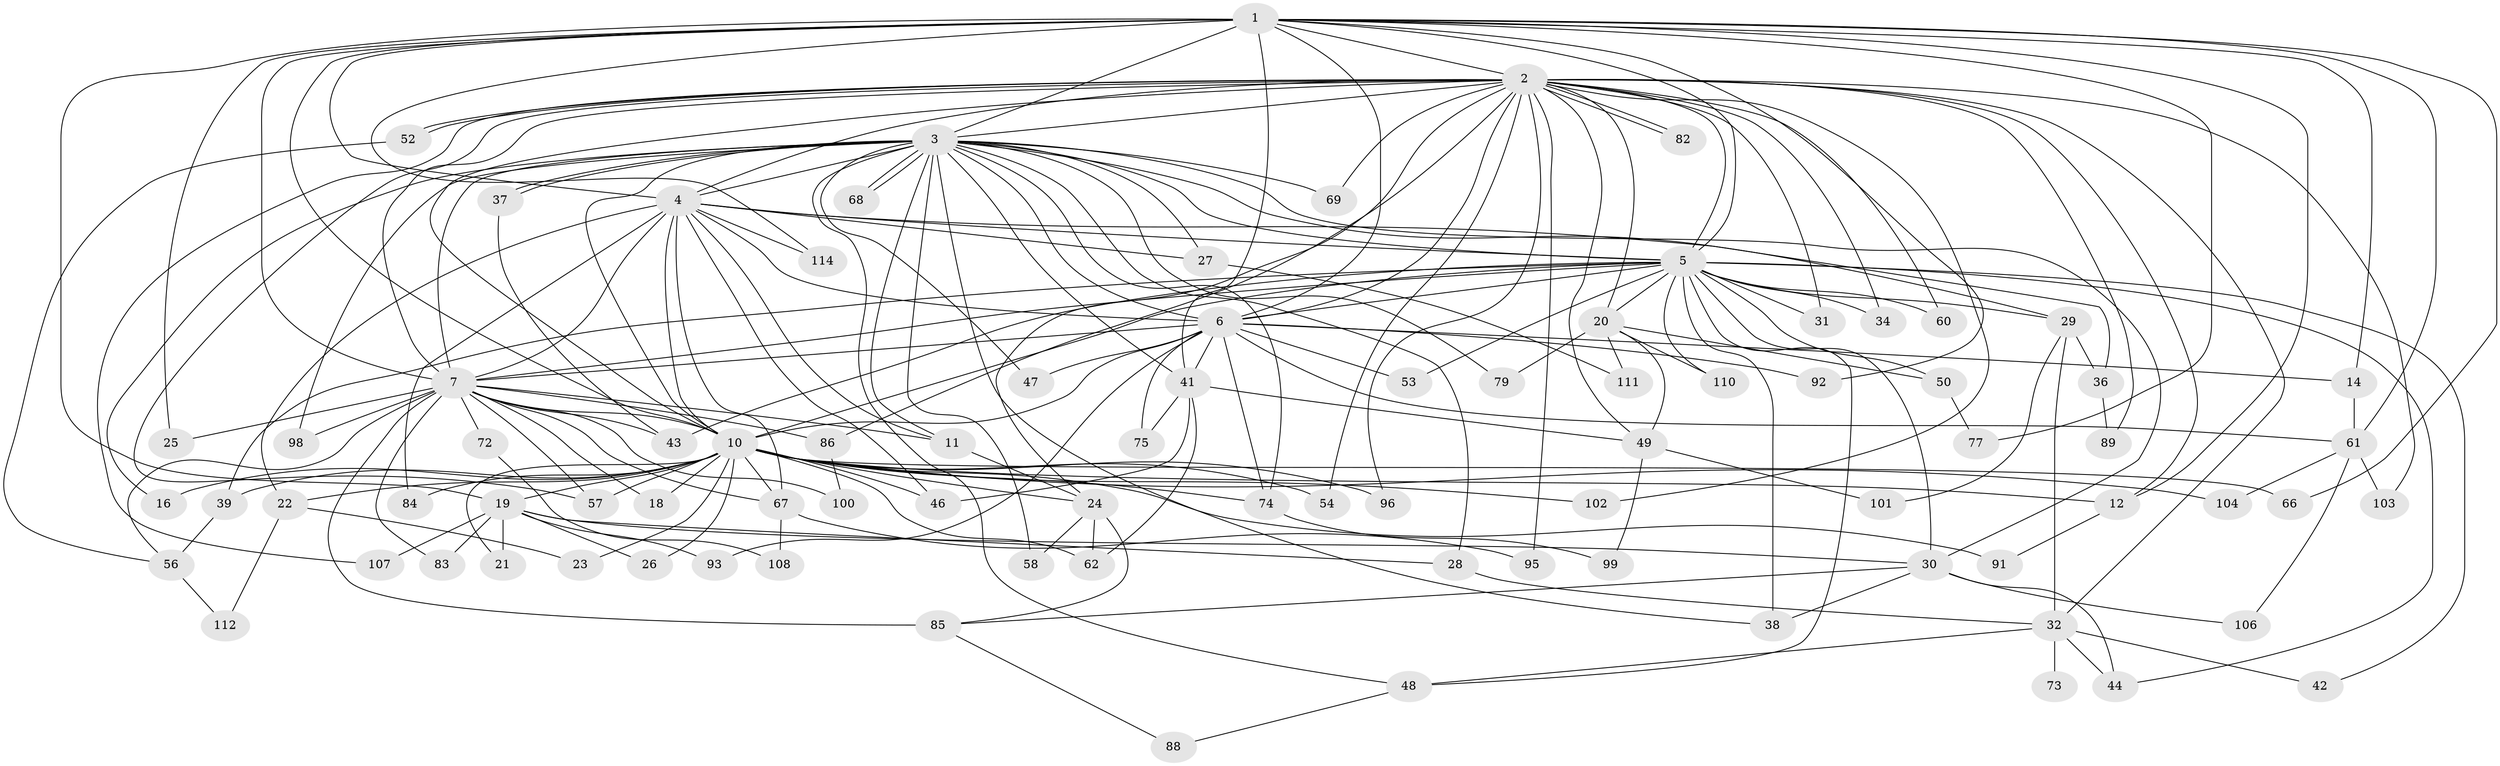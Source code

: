 // original degree distribution, {20: 0.008771929824561403, 28: 0.008771929824561403, 29: 0.008771929824561403, 18: 0.008771929824561403, 16: 0.008771929824561403, 19: 0.008771929824561403, 10: 0.008771929824561403, 17: 0.008771929824561403, 22: 0.008771929824561403, 31: 0.008771929824561403, 4: 0.08771929824561403, 2: 0.5263157894736842, 3: 0.21052631578947367, 8: 0.008771929824561403, 9: 0.008771929824561403, 5: 0.02631578947368421, 6: 0.02631578947368421, 7: 0.017543859649122806}
// Generated by graph-tools (version 1.1) at 2025/10/02/27/25 16:10:56]
// undirected, 86 vertices, 201 edges
graph export_dot {
graph [start="1"]
  node [color=gray90,style=filled];
  1 [super="+40"];
  2 [super="+15"];
  3 [super="+13"];
  4 [super="+45"];
  5 [super="+8"];
  6 [super="+113"];
  7 [super="+9"];
  10 [super="+70"];
  11 [super="+17"];
  12 [super="+76"];
  14;
  16;
  18;
  19 [super="+64"];
  20 [super="+33"];
  21;
  22;
  23;
  24 [super="+109"];
  25;
  26;
  27;
  28;
  29;
  30 [super="+59"];
  31;
  32 [super="+35"];
  34;
  36;
  37;
  38 [super="+81"];
  39;
  41 [super="+55"];
  42;
  43 [super="+97"];
  44 [super="+94"];
  46 [super="+105"];
  47;
  48 [super="+51"];
  49 [super="+71"];
  50;
  52;
  53;
  54;
  56 [super="+90"];
  57 [super="+63"];
  58;
  60;
  61 [super="+65"];
  62;
  66;
  67 [super="+80"];
  68;
  69;
  72;
  73;
  74 [super="+78"];
  75;
  77;
  79;
  82;
  83;
  84;
  85 [super="+87"];
  86;
  88;
  89;
  91;
  92;
  93;
  95;
  96;
  98;
  99;
  100;
  101;
  102;
  103;
  104;
  106;
  107;
  108;
  110;
  111;
  112;
  114;
  1 -- 2;
  1 -- 3;
  1 -- 4 [weight=2];
  1 -- 5 [weight=2];
  1 -- 6;
  1 -- 7 [weight=2];
  1 -- 10;
  1 -- 12;
  1 -- 14;
  1 -- 19 [weight=2];
  1 -- 25;
  1 -- 66;
  1 -- 77;
  1 -- 114;
  1 -- 92;
  1 -- 61;
  1 -- 41;
  2 -- 3;
  2 -- 4;
  2 -- 5 [weight=2];
  2 -- 6 [weight=2];
  2 -- 7 [weight=2];
  2 -- 10;
  2 -- 20;
  2 -- 24;
  2 -- 31;
  2 -- 34;
  2 -- 49;
  2 -- 52;
  2 -- 52;
  2 -- 57;
  2 -- 60;
  2 -- 82;
  2 -- 82;
  2 -- 86;
  2 -- 95;
  2 -- 103;
  2 -- 107;
  2 -- 96;
  2 -- 69;
  2 -- 102;
  2 -- 54;
  2 -- 89;
  2 -- 12;
  2 -- 32;
  3 -- 4;
  3 -- 5 [weight=2];
  3 -- 6;
  3 -- 7 [weight=2];
  3 -- 10 [weight=2];
  3 -- 11;
  3 -- 16;
  3 -- 27;
  3 -- 28;
  3 -- 29;
  3 -- 30;
  3 -- 37;
  3 -- 37;
  3 -- 41;
  3 -- 47;
  3 -- 58;
  3 -- 68;
  3 -- 68;
  3 -- 69;
  3 -- 74;
  3 -- 79;
  3 -- 98;
  3 -- 48;
  3 -- 38;
  4 -- 5 [weight=2];
  4 -- 6;
  4 -- 7 [weight=2];
  4 -- 10;
  4 -- 22;
  4 -- 27;
  4 -- 36;
  4 -- 46;
  4 -- 84;
  4 -- 114;
  4 -- 67;
  4 -- 11;
  5 -- 6 [weight=2];
  5 -- 7 [weight=4];
  5 -- 10 [weight=2];
  5 -- 29;
  5 -- 30;
  5 -- 34;
  5 -- 38;
  5 -- 44;
  5 -- 48;
  5 -- 50;
  5 -- 20;
  5 -- 31;
  5 -- 39;
  5 -- 42;
  5 -- 110;
  5 -- 53;
  5 -- 60;
  5 -- 43;
  6 -- 7 [weight=2];
  6 -- 10;
  6 -- 14;
  6 -- 41;
  6 -- 47;
  6 -- 53;
  6 -- 61;
  6 -- 75;
  6 -- 92;
  6 -- 93;
  6 -- 74;
  7 -- 10 [weight=2];
  7 -- 83;
  7 -- 67;
  7 -- 72;
  7 -- 11;
  7 -- 18;
  7 -- 85;
  7 -- 86;
  7 -- 25;
  7 -- 98;
  7 -- 100;
  7 -- 43;
  7 -- 56;
  7 -- 57;
  10 -- 12;
  10 -- 16;
  10 -- 18;
  10 -- 19;
  10 -- 21;
  10 -- 22;
  10 -- 23;
  10 -- 26;
  10 -- 39;
  10 -- 46;
  10 -- 54;
  10 -- 57;
  10 -- 62;
  10 -- 66;
  10 -- 67;
  10 -- 74;
  10 -- 84;
  10 -- 91;
  10 -- 96;
  10 -- 102;
  10 -- 24;
  10 -- 104;
  11 -- 24;
  12 -- 91;
  14 -- 61;
  19 -- 21;
  19 -- 26;
  19 -- 28;
  19 -- 93;
  19 -- 107;
  19 -- 83;
  19 -- 30;
  20 -- 50;
  20 -- 49;
  20 -- 79;
  20 -- 110;
  20 -- 111;
  22 -- 23;
  22 -- 112;
  24 -- 58;
  24 -- 85;
  24 -- 62;
  27 -- 111;
  28 -- 32;
  29 -- 32;
  29 -- 36;
  29 -- 101;
  30 -- 38;
  30 -- 106;
  30 -- 44;
  30 -- 85;
  32 -- 42;
  32 -- 44;
  32 -- 48;
  32 -- 73 [weight=2];
  36 -- 89;
  37 -- 43;
  39 -- 56;
  41 -- 62;
  41 -- 75;
  41 -- 46;
  41 -- 49;
  48 -- 88;
  49 -- 99;
  49 -- 101;
  50 -- 77;
  52 -- 56;
  56 -- 112;
  61 -- 104;
  61 -- 106;
  61 -- 103;
  67 -- 108;
  67 -- 95;
  72 -- 108;
  74 -- 99;
  85 -- 88;
  86 -- 100;
}
